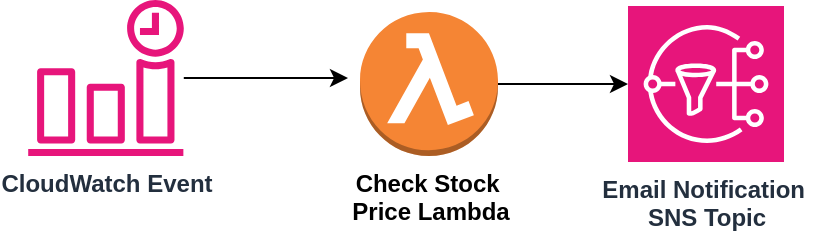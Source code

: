 <mxfile version="24.6.4" type="device">
  <diagram name="Page-1" id="YLs3xFRdq1so1nArV5jV">
    <mxGraphModel dx="1434" dy="907" grid="1" gridSize="10" guides="1" tooltips="1" connect="1" arrows="1" fold="1" page="1" pageScale="1" pageWidth="850" pageHeight="1100" math="0" shadow="0">
      <root>
        <mxCell id="0" />
        <mxCell id="1" parent="0" />
        <mxCell id="UEdQb0qp3nn8GaqOhN-j-3" style="edgeStyle=orthogonalEdgeStyle;rounded=0;orthogonalLoop=1;jettySize=auto;html=1;" edge="1" parent="1" source="UEdQb0qp3nn8GaqOhN-j-1">
          <mxGeometry relative="1" as="geometry">
            <mxPoint x="350" y="279" as="targetPoint" />
          </mxGeometry>
        </mxCell>
        <mxCell id="UEdQb0qp3nn8GaqOhN-j-1" value="&lt;b&gt;CloudWatch Event&lt;/b&gt;" style="sketch=0;outlineConnect=0;fontColor=#232F3E;gradientColor=none;fillColor=#E7157B;strokeColor=none;dashed=0;verticalLabelPosition=bottom;verticalAlign=top;align=center;html=1;fontSize=12;fontStyle=0;aspect=fixed;pointerEvents=1;shape=mxgraph.aws4.event_time_based;" vertex="1" parent="1">
          <mxGeometry x="190" y="240" width="78" height="78" as="geometry" />
        </mxCell>
        <mxCell id="UEdQb0qp3nn8GaqOhN-j-4" style="edgeStyle=orthogonalEdgeStyle;rounded=0;orthogonalLoop=1;jettySize=auto;html=1;" edge="1" parent="1" source="UEdQb0qp3nn8GaqOhN-j-2">
          <mxGeometry relative="1" as="geometry">
            <mxPoint x="490" y="282" as="targetPoint" />
          </mxGeometry>
        </mxCell>
        <mxCell id="UEdQb0qp3nn8GaqOhN-j-2" value="&lt;b&gt;Check Stock&amp;nbsp;&lt;/b&gt;&lt;div&gt;&lt;b&gt;Price Lambda&lt;/b&gt;&lt;/div&gt;" style="outlineConnect=0;dashed=0;verticalLabelPosition=bottom;verticalAlign=top;align=center;html=1;shape=mxgraph.aws3.lambda_function;fillColor=#F58534;gradientColor=none;" vertex="1" parent="1">
          <mxGeometry x="356" y="246" width="69" height="72" as="geometry" />
        </mxCell>
        <mxCell id="UEdQb0qp3nn8GaqOhN-j-6" value="&lt;b&gt;Email Notification&amp;nbsp;&lt;/b&gt;&lt;div&gt;&lt;b&gt;SNS Topic&lt;/b&gt;&lt;/div&gt;" style="sketch=0;points=[[0,0,0],[0.25,0,0],[0.5,0,0],[0.75,0,0],[1,0,0],[0,1,0],[0.25,1,0],[0.5,1,0],[0.75,1,0],[1,1,0],[0,0.25,0],[0,0.5,0],[0,0.75,0],[1,0.25,0],[1,0.5,0],[1,0.75,0]];outlineConnect=0;fontColor=#232F3E;fillColor=#E7157B;strokeColor=#ffffff;dashed=0;verticalLabelPosition=bottom;verticalAlign=top;align=center;html=1;fontSize=12;fontStyle=0;aspect=fixed;shape=mxgraph.aws4.resourceIcon;resIcon=mxgraph.aws4.sns;" vertex="1" parent="1">
          <mxGeometry x="490" y="243" width="78" height="78" as="geometry" />
        </mxCell>
      </root>
    </mxGraphModel>
  </diagram>
</mxfile>
